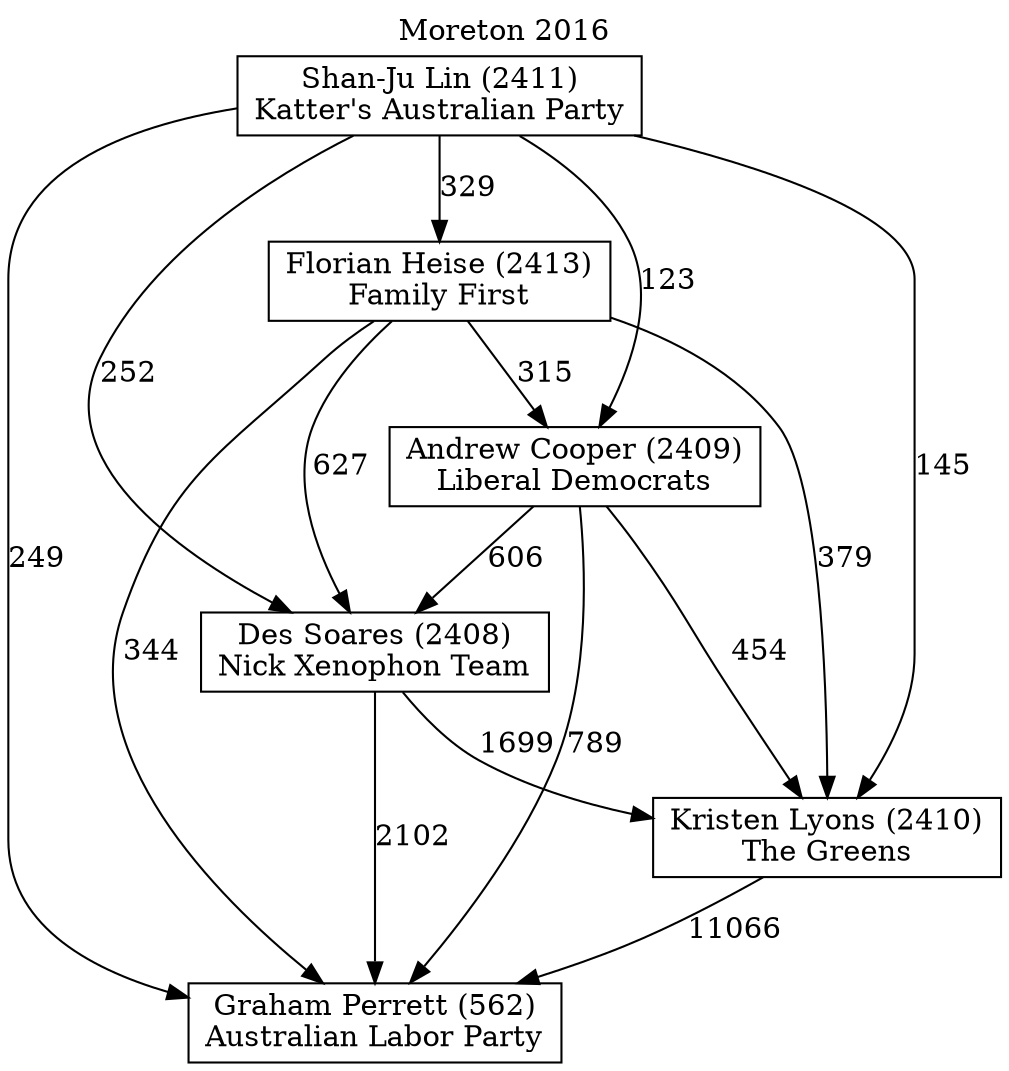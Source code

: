 // House preference flow
digraph "Graham Perrett (562)_Moreton_2016" {
	graph [label="Moreton 2016" labelloc=t mclimit=10]
	node [shape=box]
	"Des Soares (2408)" [label="Des Soares (2408)
Nick Xenophon Team"]
	"Graham Perrett (562)" [label="Graham Perrett (562)
Australian Labor Party"]
	"Florian Heise (2413)" [label="Florian Heise (2413)
Family First"]
	"Shan-Ju Lin (2411)" [label="Shan-Ju Lin (2411)
Katter's Australian Party"]
	"Andrew Cooper (2409)" [label="Andrew Cooper (2409)
Liberal Democrats"]
	"Kristen Lyons (2410)" [label="Kristen Lyons (2410)
The Greens"]
	"Des Soares (2408)" -> "Kristen Lyons (2410)" [label=1699]
	"Shan-Ju Lin (2411)" -> "Graham Perrett (562)" [label=249]
	"Des Soares (2408)" -> "Graham Perrett (562)" [label=2102]
	"Shan-Ju Lin (2411)" -> "Andrew Cooper (2409)" [label=123]
	"Shan-Ju Lin (2411)" -> "Kristen Lyons (2410)" [label=145]
	"Andrew Cooper (2409)" -> "Kristen Lyons (2410)" [label=454]
	"Andrew Cooper (2409)" -> "Des Soares (2408)" [label=606]
	"Florian Heise (2413)" -> "Kristen Lyons (2410)" [label=379]
	"Florian Heise (2413)" -> "Graham Perrett (562)" [label=344]
	"Florian Heise (2413)" -> "Des Soares (2408)" [label=627]
	"Andrew Cooper (2409)" -> "Graham Perrett (562)" [label=789]
	"Kristen Lyons (2410)" -> "Graham Perrett (562)" [label=11066]
	"Shan-Ju Lin (2411)" -> "Florian Heise (2413)" [label=329]
	"Florian Heise (2413)" -> "Andrew Cooper (2409)" [label=315]
	"Shan-Ju Lin (2411)" -> "Des Soares (2408)" [label=252]
}
